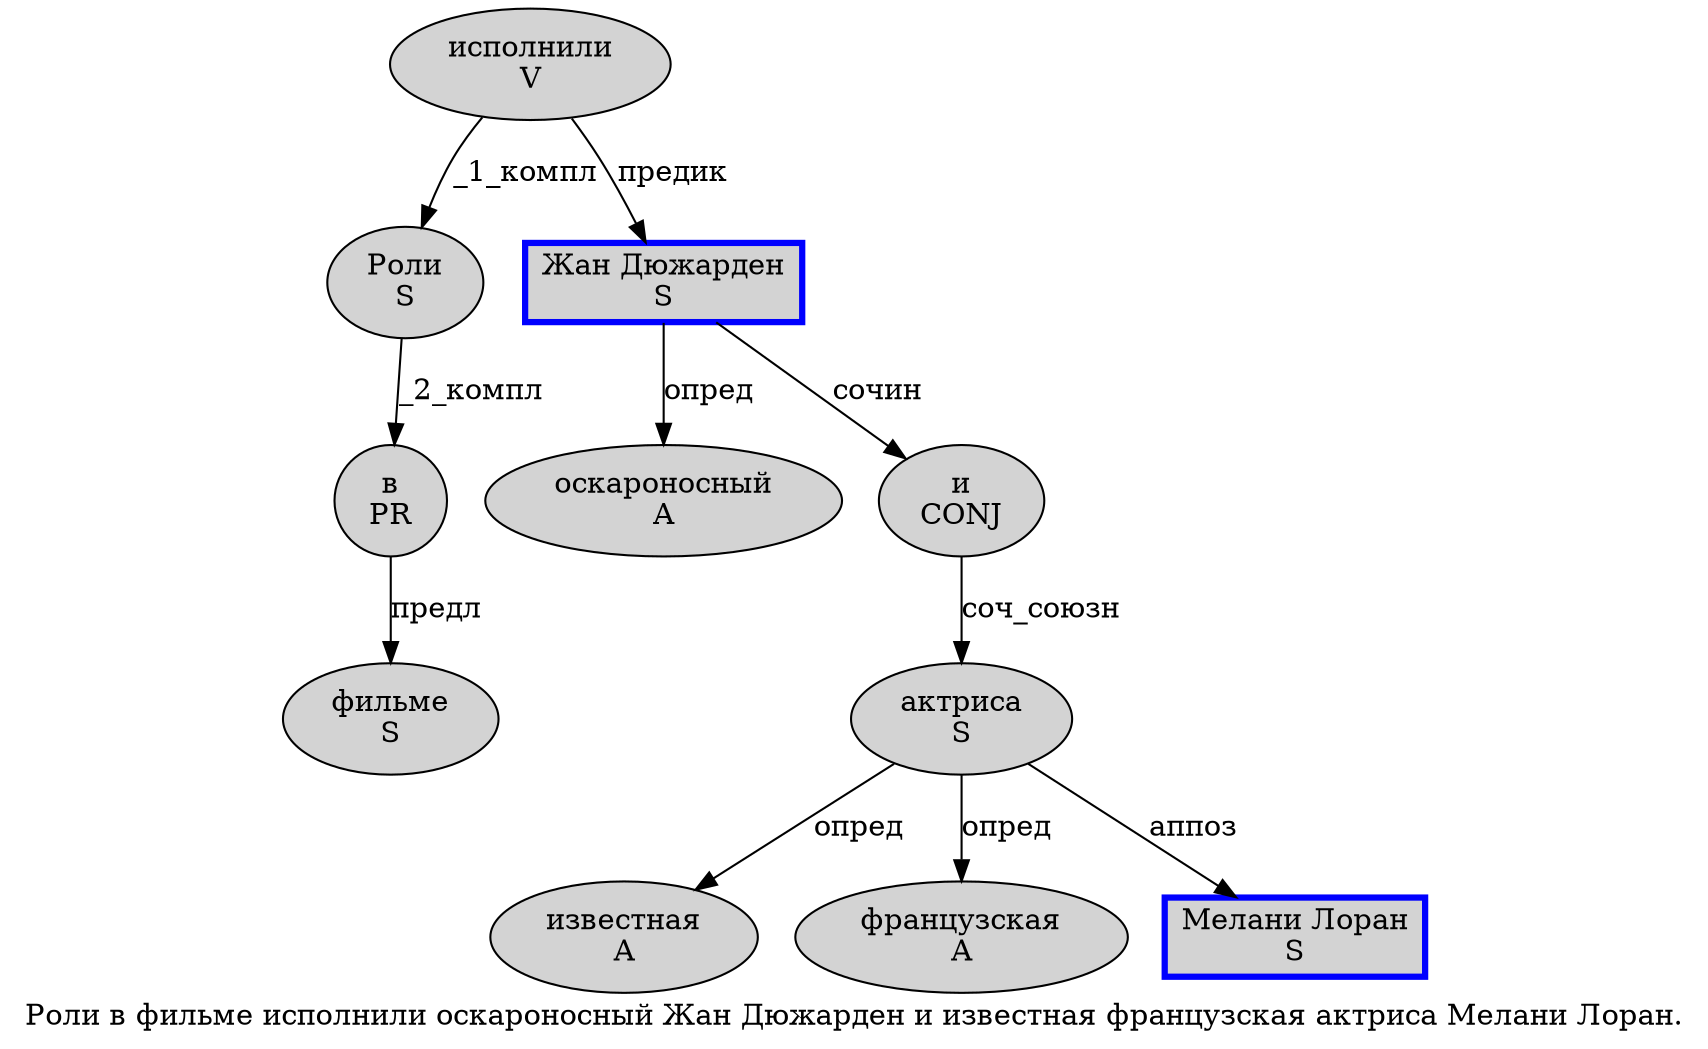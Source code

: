 digraph SENTENCE_48 {
	graph [label="Роли в фильме исполнили оскароносный Жан Дюжарден и известная французская актриса Мелани Лоран."]
	node [style=filled]
		0 [label="Роли
S" color="" fillcolor=lightgray penwidth=1 shape=ellipse]
		1 [label="в
PR" color="" fillcolor=lightgray penwidth=1 shape=ellipse]
		2 [label="фильме
S" color="" fillcolor=lightgray penwidth=1 shape=ellipse]
		3 [label="исполнили
V" color="" fillcolor=lightgray penwidth=1 shape=ellipse]
		4 [label="оскароносный
A" color="" fillcolor=lightgray penwidth=1 shape=ellipse]
		5 [label="Жан Дюжарден
S" color=blue fillcolor=lightgray penwidth=3 shape=box]
		6 [label="и
CONJ" color="" fillcolor=lightgray penwidth=1 shape=ellipse]
		7 [label="известная
A" color="" fillcolor=lightgray penwidth=1 shape=ellipse]
		8 [label="французская
A" color="" fillcolor=lightgray penwidth=1 shape=ellipse]
		9 [label="актриса
S" color="" fillcolor=lightgray penwidth=1 shape=ellipse]
		10 [label="Мелани Лоран
S" color=blue fillcolor=lightgray penwidth=3 shape=box]
			9 -> 7 [label="опред"]
			9 -> 8 [label="опред"]
			9 -> 10 [label="аппоз"]
			3 -> 0 [label="_1_компл"]
			3 -> 5 [label="предик"]
			6 -> 9 [label="соч_союзн"]
			0 -> 1 [label="_2_компл"]
			5 -> 4 [label="опред"]
			5 -> 6 [label="сочин"]
			1 -> 2 [label="предл"]
}
